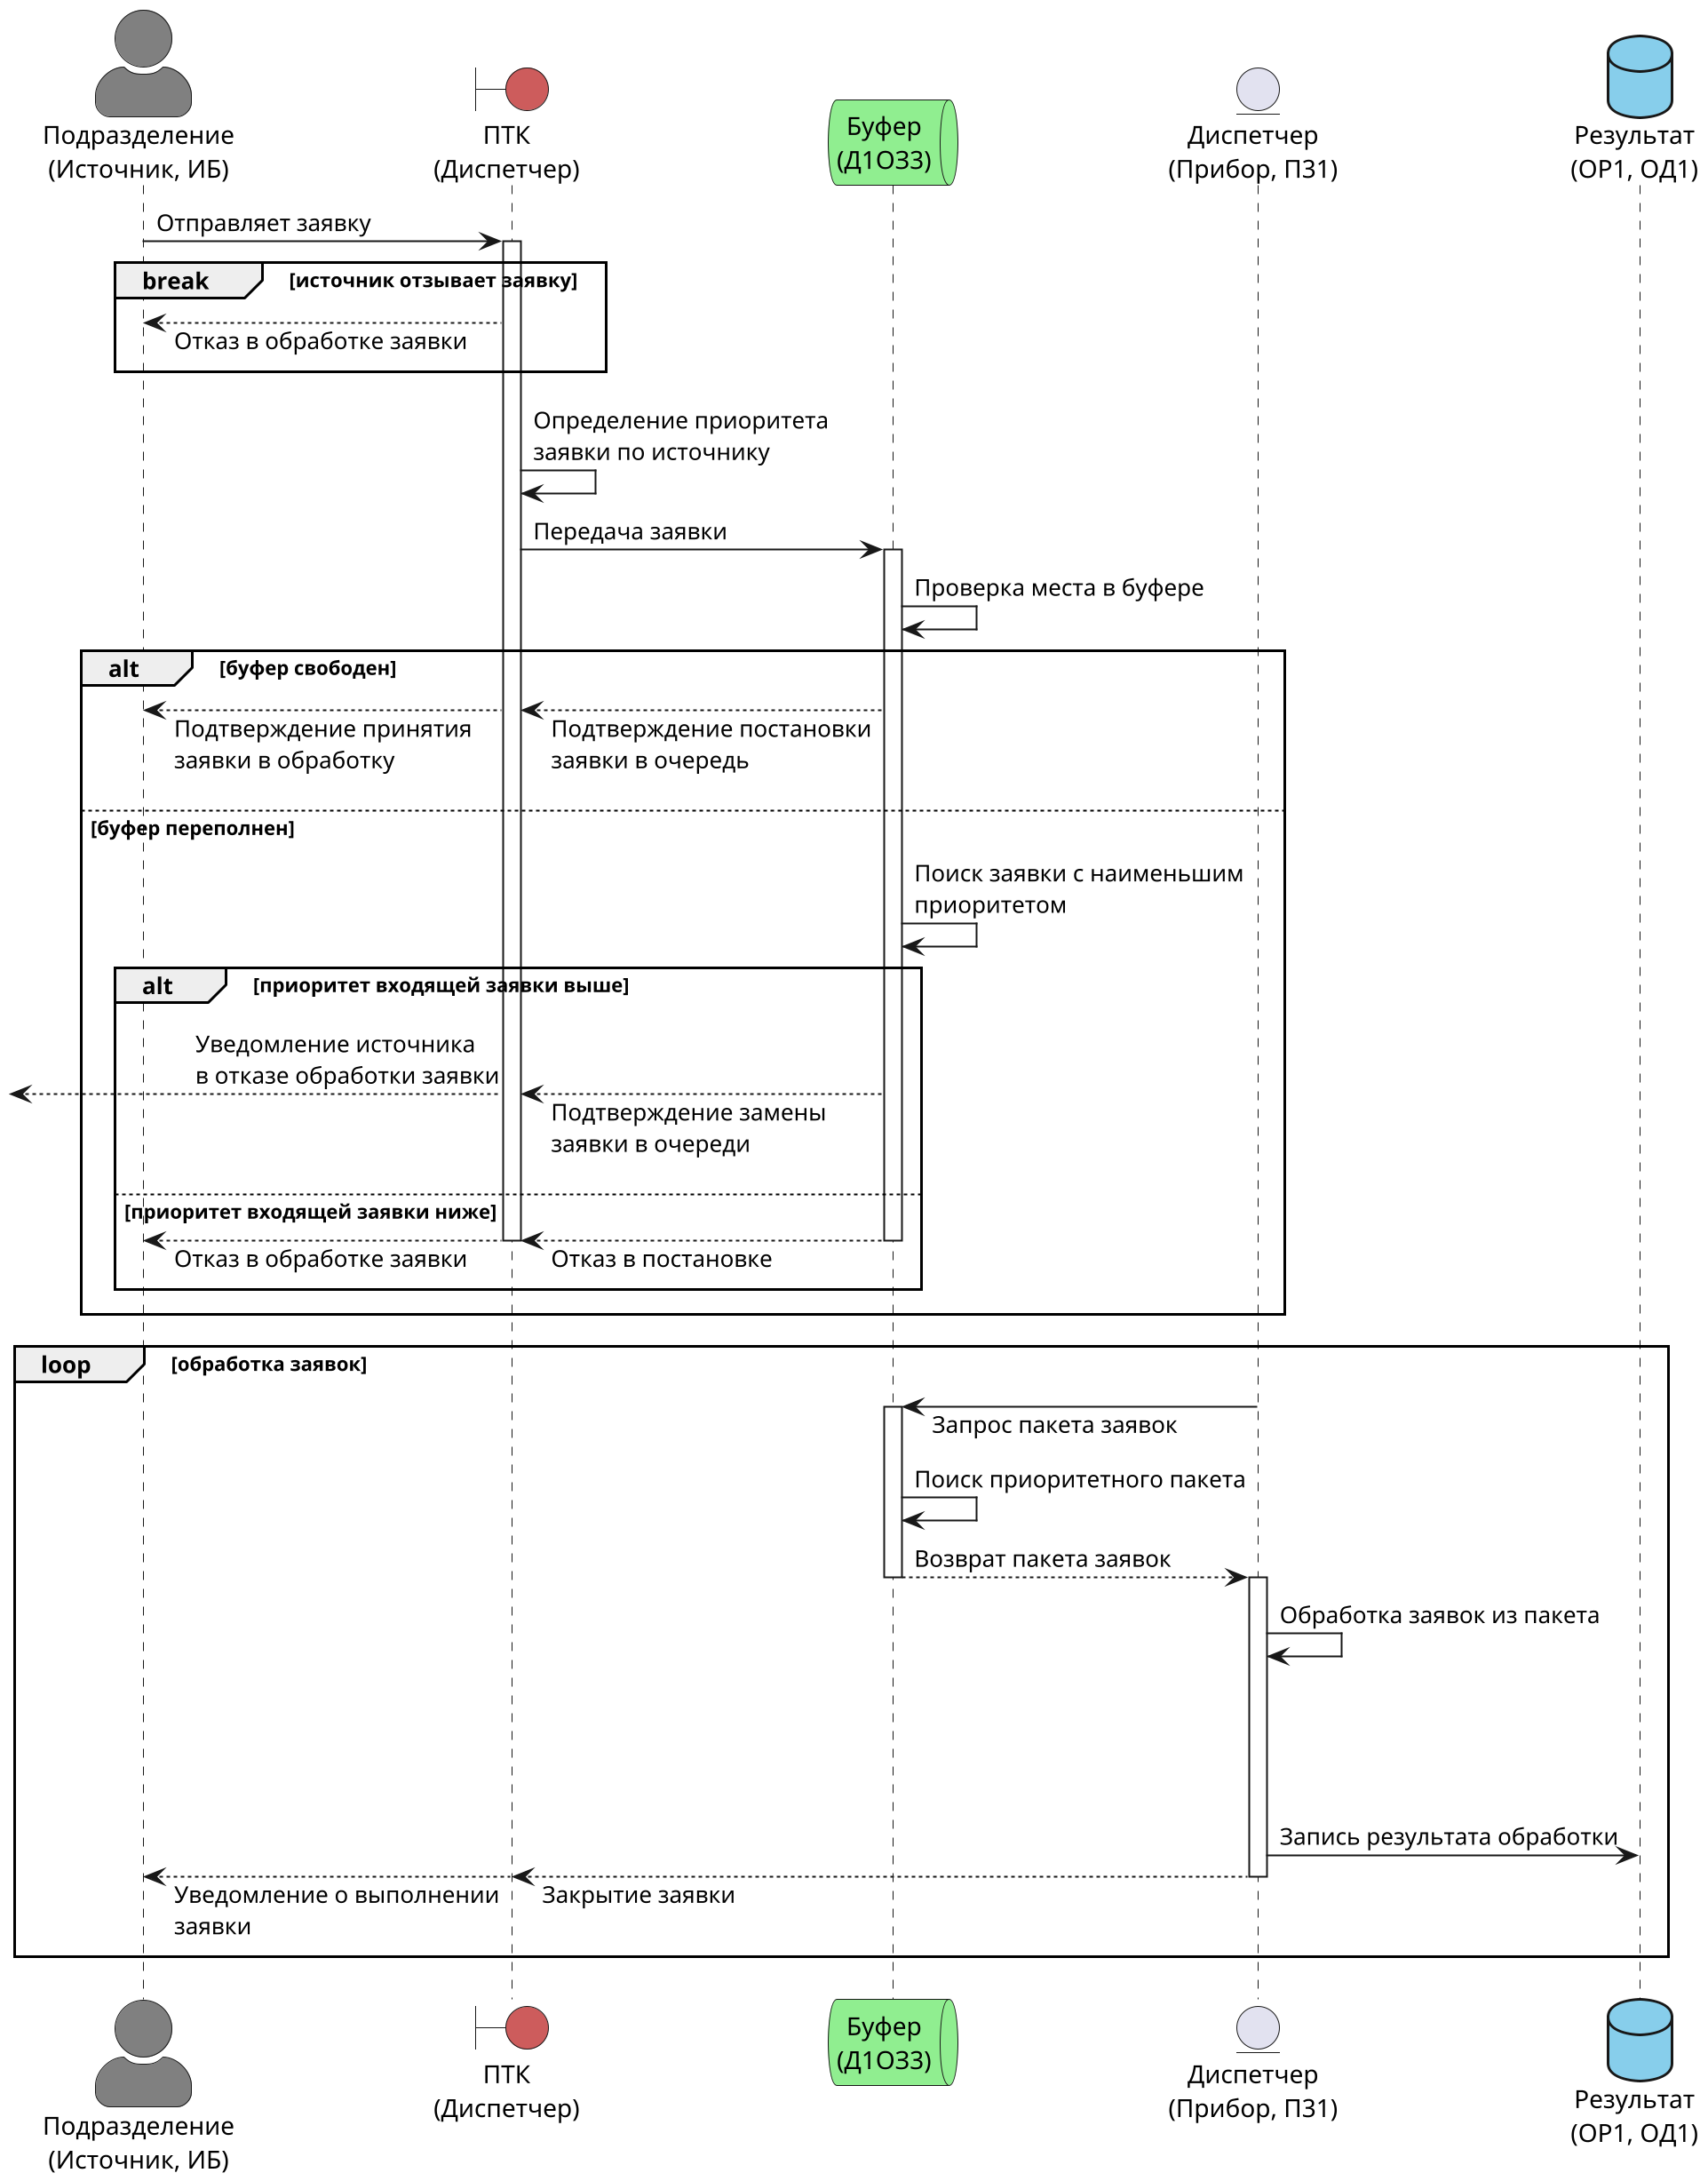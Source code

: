 @startuml sequence-diagram
	!pragma teoz true

	skinparam ActorStyle awesome
	skinparam ResponseMessageBelowArrow true
	scale 2

	actor 		"Подразделение\n(Источник, ИБ)"	as source #Gray
	boundary	"ПТК\n(Диспетчер)"							as ptk #IndianRed
	queue			"Буфер\n(Д1ОЗ3)"								as buffer #LightGreen
	entity		"Диспетчер\n(Прибор, П31)"			as worker
	database	"Результат\n(ОР1, ОД1)"					as db #SkyBlue

	source	-> ptk++:			Отправляет заявку
	break источник отзывает заявку
		source	<-- ptk:		Отказ в обработке заявки
	end
	ptk			-> ptk:				Определение приоритета\nзаявки по источнику
	ptk			-> buffer++:	Передача заявки
	buffer	-> buffer:		Проверка места в буфере
	alt буфер свободен
		ptk			<-- buffer:	Подтверждение постановки\nзаявки в очередь
		&source	<-- ptk:		Подтверждение принятия\nзаявки в обработку
	else буфер переполнен
		buffer	-> buffer:	Поиск заявки с наименьшим\nприоритетом
		alt приоритет входящей заявки выше
			ptk			<-- buffer:		Подтверждение замены\nзаявки в очереди
			&				<-- ptk:			Уведомление источника\nв отказе обработки заявки
		else приоритет входящей заявки ниже
			ptk			<-- buffer--:	Отказ в постановке
			&source	<-- ptk--:		Отказ в обработке заявки
		end
	end

	loop обработка заявок
		buffer		<-	worker++:		Запрос пакета заявок
		buffer		->	buffer:			Поиск приоритетного пакета
		buffer		-->	worker--++:	Возврат пакета заявок
		worker		-> worker:			Обработка заявок из пакета
		||80||
		worker		-> db:					Запись результата обработки
		ptk				<-- worker--:		Закрытие заявки
		&source		<-- ptk:				Уведомление о выполнении\nзаявки
	end
@enduml